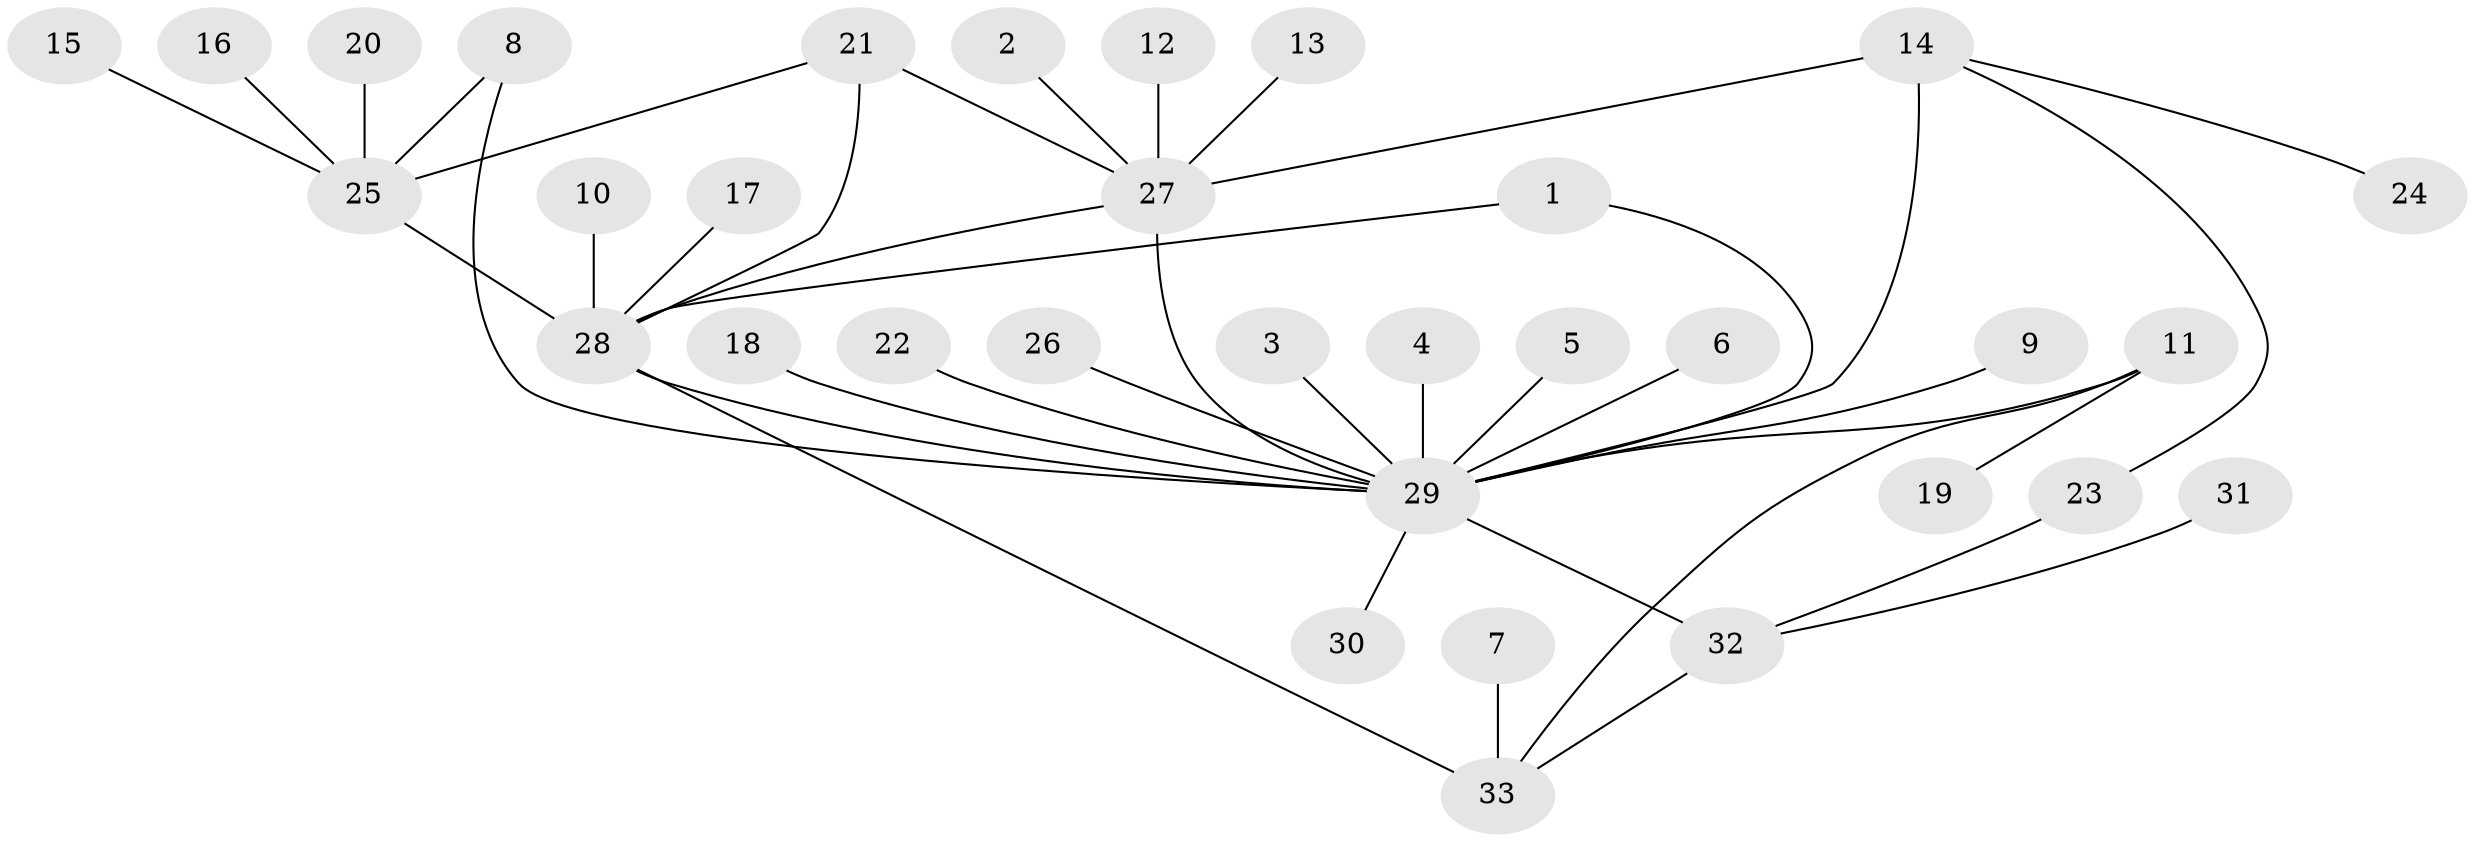 // original degree distribution, {20: 0.015384615384615385, 2: 0.16923076923076924, 5: 0.03076923076923077, 10: 0.015384615384615385, 6: 0.03076923076923077, 7: 0.03076923076923077, 3: 0.06153846153846154, 4: 0.06153846153846154, 1: 0.5846153846153846}
// Generated by graph-tools (version 1.1) at 2025/49/03/09/25 03:49:54]
// undirected, 33 vertices, 41 edges
graph export_dot {
graph [start="1"]
  node [color=gray90,style=filled];
  1;
  2;
  3;
  4;
  5;
  6;
  7;
  8;
  9;
  10;
  11;
  12;
  13;
  14;
  15;
  16;
  17;
  18;
  19;
  20;
  21;
  22;
  23;
  24;
  25;
  26;
  27;
  28;
  29;
  30;
  31;
  32;
  33;
  1 -- 28 [weight=1.0];
  1 -- 29 [weight=1.0];
  2 -- 27 [weight=1.0];
  3 -- 29 [weight=1.0];
  4 -- 29 [weight=1.0];
  5 -- 29 [weight=1.0];
  6 -- 29 [weight=1.0];
  7 -- 33 [weight=1.0];
  8 -- 25 [weight=1.0];
  8 -- 29 [weight=1.0];
  9 -- 29 [weight=1.0];
  10 -- 28 [weight=1.0];
  11 -- 19 [weight=1.0];
  11 -- 29 [weight=1.0];
  11 -- 33 [weight=1.0];
  12 -- 27 [weight=1.0];
  13 -- 27 [weight=1.0];
  14 -- 23 [weight=1.0];
  14 -- 24 [weight=1.0];
  14 -- 27 [weight=2.0];
  14 -- 29 [weight=1.0];
  15 -- 25 [weight=1.0];
  16 -- 25 [weight=1.0];
  17 -- 28 [weight=1.0];
  18 -- 29 [weight=1.0];
  20 -- 25 [weight=1.0];
  21 -- 25 [weight=1.0];
  21 -- 27 [weight=1.0];
  21 -- 28 [weight=1.0];
  22 -- 29 [weight=1.0];
  23 -- 32 [weight=1.0];
  25 -- 28 [weight=1.0];
  26 -- 29 [weight=1.0];
  27 -- 28 [weight=1.0];
  27 -- 29 [weight=1.0];
  28 -- 29 [weight=1.0];
  28 -- 33 [weight=2.0];
  29 -- 30 [weight=1.0];
  29 -- 32 [weight=2.0];
  31 -- 32 [weight=1.0];
  32 -- 33 [weight=1.0];
}
